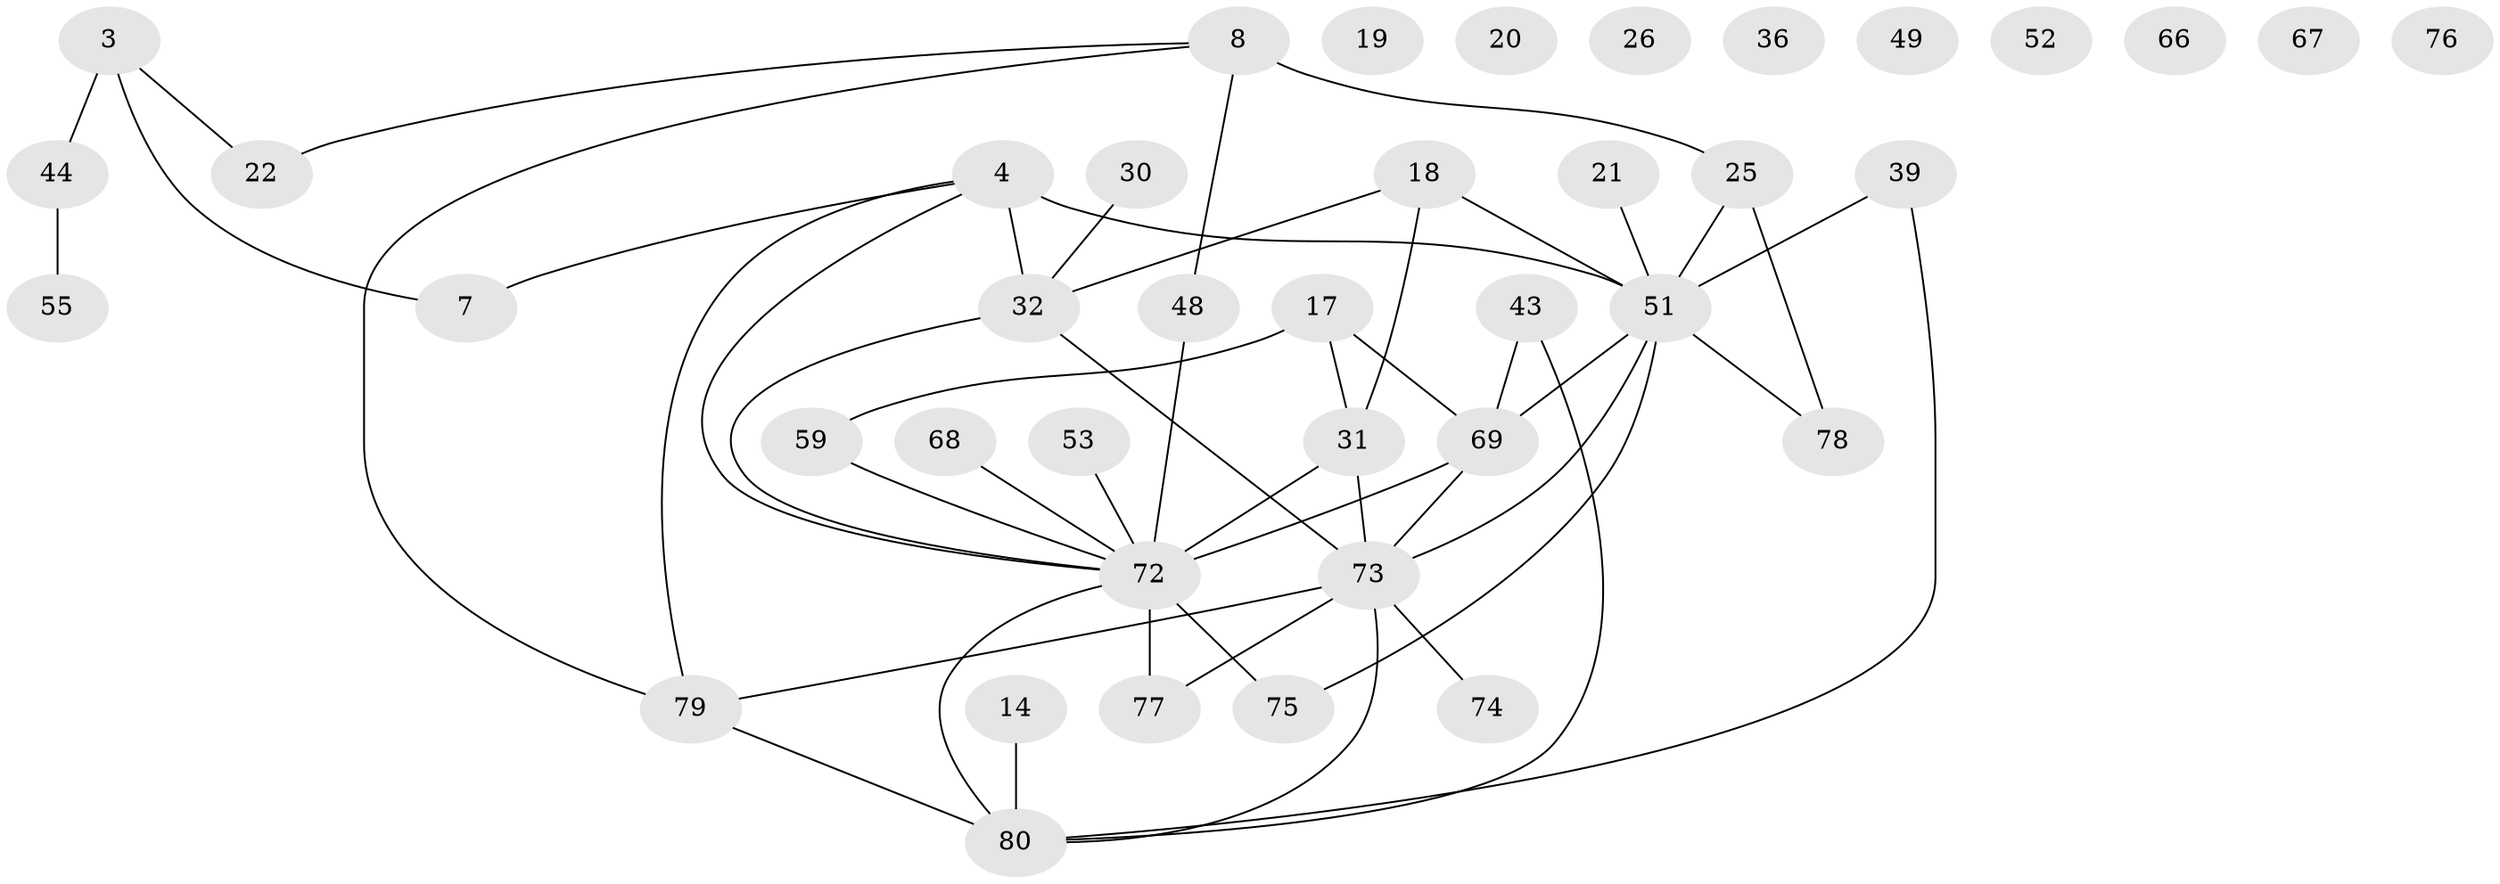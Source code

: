 // original degree distribution, {3: 0.275, 4: 0.1875, 10: 0.0125, 2: 0.1875, 5: 0.05, 1: 0.175, 0: 0.0875, 6: 0.025}
// Generated by graph-tools (version 1.1) at 2025/40/03/09/25 04:40:16]
// undirected, 40 vertices, 50 edges
graph export_dot {
graph [start="1"]
  node [color=gray90,style=filled];
  3 [super="+1"];
  4;
  7;
  8;
  14;
  17 [super="+6"];
  18;
  19;
  20;
  21;
  22;
  25 [super="+10"];
  26;
  30;
  31;
  32 [super="+27"];
  36;
  39;
  43 [super="+35"];
  44;
  48;
  49;
  51 [super="+47+34"];
  52;
  53;
  55;
  59;
  66 [super="+11"];
  67;
  68;
  69 [super="+23+62+58"];
  72 [super="+9+65+63"];
  73 [super="+64"];
  74;
  75 [super="+60"];
  76 [super="+57"];
  77 [super="+54+71"];
  78;
  79 [super="+37"];
  80 [super="+12+70+28"];
  3 -- 22;
  3 -- 44 [weight=2];
  3 -- 7;
  4 -- 7;
  4 -- 32 [weight=2];
  4 -- 51 [weight=4];
  4 -- 72;
  4 -- 79 [weight=2];
  8 -- 22;
  8 -- 25 [weight=2];
  8 -- 48;
  8 -- 79;
  14 -- 80;
  17 -- 31 [weight=2];
  17 -- 59;
  17 -- 69;
  18 -- 31;
  18 -- 32;
  18 -- 51;
  21 -- 51;
  25 -- 51;
  25 -- 78 [weight=2];
  30 -- 32;
  31 -- 72 [weight=2];
  31 -- 73;
  32 -- 72;
  32 -- 73;
  39 -- 80;
  39 -- 51;
  43 -- 80 [weight=2];
  43 -- 69 [weight=2];
  44 -- 55;
  48 -- 72;
  51 -- 69;
  51 -- 78;
  51 -- 75;
  51 -- 73;
  53 -- 72;
  59 -- 72;
  68 -- 72;
  69 -- 72 [weight=2];
  69 -- 73;
  72 -- 75;
  72 -- 80 [weight=2];
  72 -- 77 [weight=2];
  73 -- 74;
  73 -- 77;
  73 -- 79;
  73 -- 80;
  79 -- 80 [weight=2];
}
